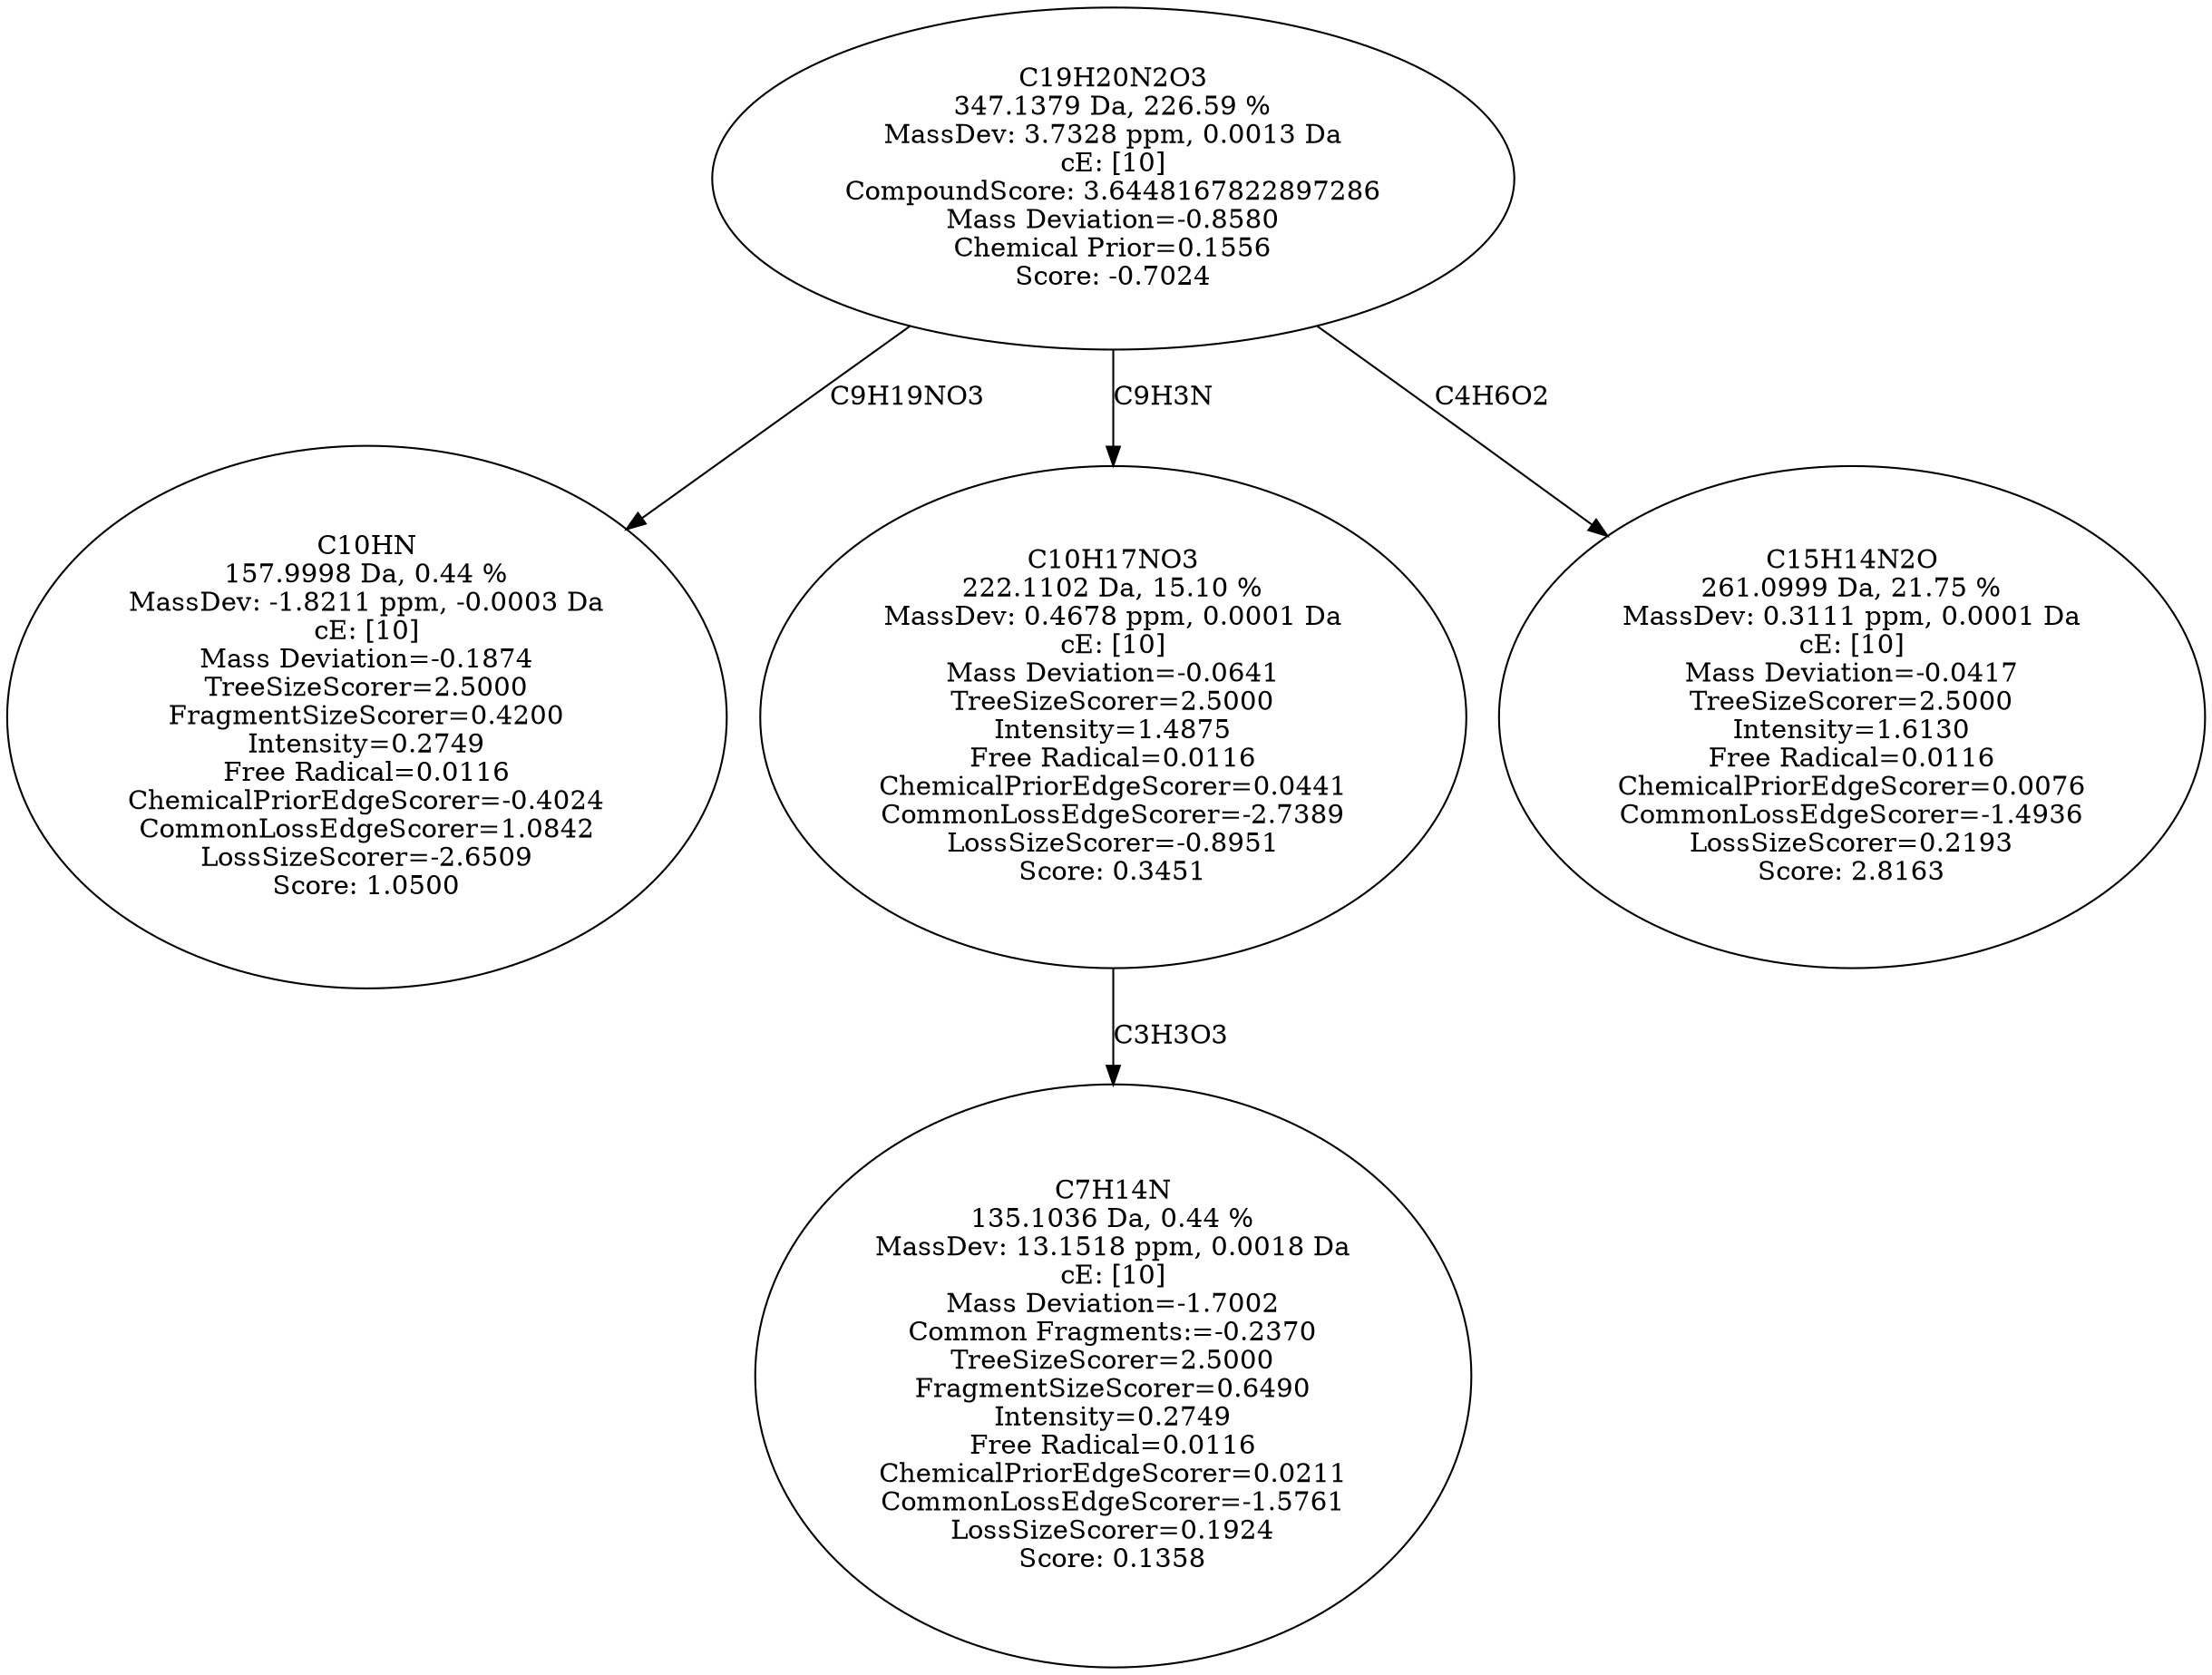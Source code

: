 strict digraph {
v1 [label="C10HN\n157.9998 Da, 0.44 %\nMassDev: -1.8211 ppm, -0.0003 Da\ncE: [10]\nMass Deviation=-0.1874\nTreeSizeScorer=2.5000\nFragmentSizeScorer=0.4200\nIntensity=0.2749\nFree Radical=0.0116\nChemicalPriorEdgeScorer=-0.4024\nCommonLossEdgeScorer=1.0842\nLossSizeScorer=-2.6509\nScore: 1.0500"];
v2 [label="C7H14N\n135.1036 Da, 0.44 %\nMassDev: 13.1518 ppm, 0.0018 Da\ncE: [10]\nMass Deviation=-1.7002\nCommon Fragments:=-0.2370\nTreeSizeScorer=2.5000\nFragmentSizeScorer=0.6490\nIntensity=0.2749\nFree Radical=0.0116\nChemicalPriorEdgeScorer=0.0211\nCommonLossEdgeScorer=-1.5761\nLossSizeScorer=0.1924\nScore: 0.1358"];
v3 [label="C10H17NO3\n222.1102 Da, 15.10 %\nMassDev: 0.4678 ppm, 0.0001 Da\ncE: [10]\nMass Deviation=-0.0641\nTreeSizeScorer=2.5000\nIntensity=1.4875\nFree Radical=0.0116\nChemicalPriorEdgeScorer=0.0441\nCommonLossEdgeScorer=-2.7389\nLossSizeScorer=-0.8951\nScore: 0.3451"];
v4 [label="C15H14N2O\n261.0999 Da, 21.75 %\nMassDev: 0.3111 ppm, 0.0001 Da\ncE: [10]\nMass Deviation=-0.0417\nTreeSizeScorer=2.5000\nIntensity=1.6130\nFree Radical=0.0116\nChemicalPriorEdgeScorer=0.0076\nCommonLossEdgeScorer=-1.4936\nLossSizeScorer=0.2193\nScore: 2.8163"];
v5 [label="C19H20N2O3\n347.1379 Da, 226.59 %\nMassDev: 3.7328 ppm, 0.0013 Da\ncE: [10]\nCompoundScore: 3.6448167822897286\nMass Deviation=-0.8580\nChemical Prior=0.1556\nScore: -0.7024"];
v5 -> v1 [label="C9H19NO3"];
v3 -> v2 [label="C3H3O3"];
v5 -> v3 [label="C9H3N"];
v5 -> v4 [label="C4H6O2"];
}